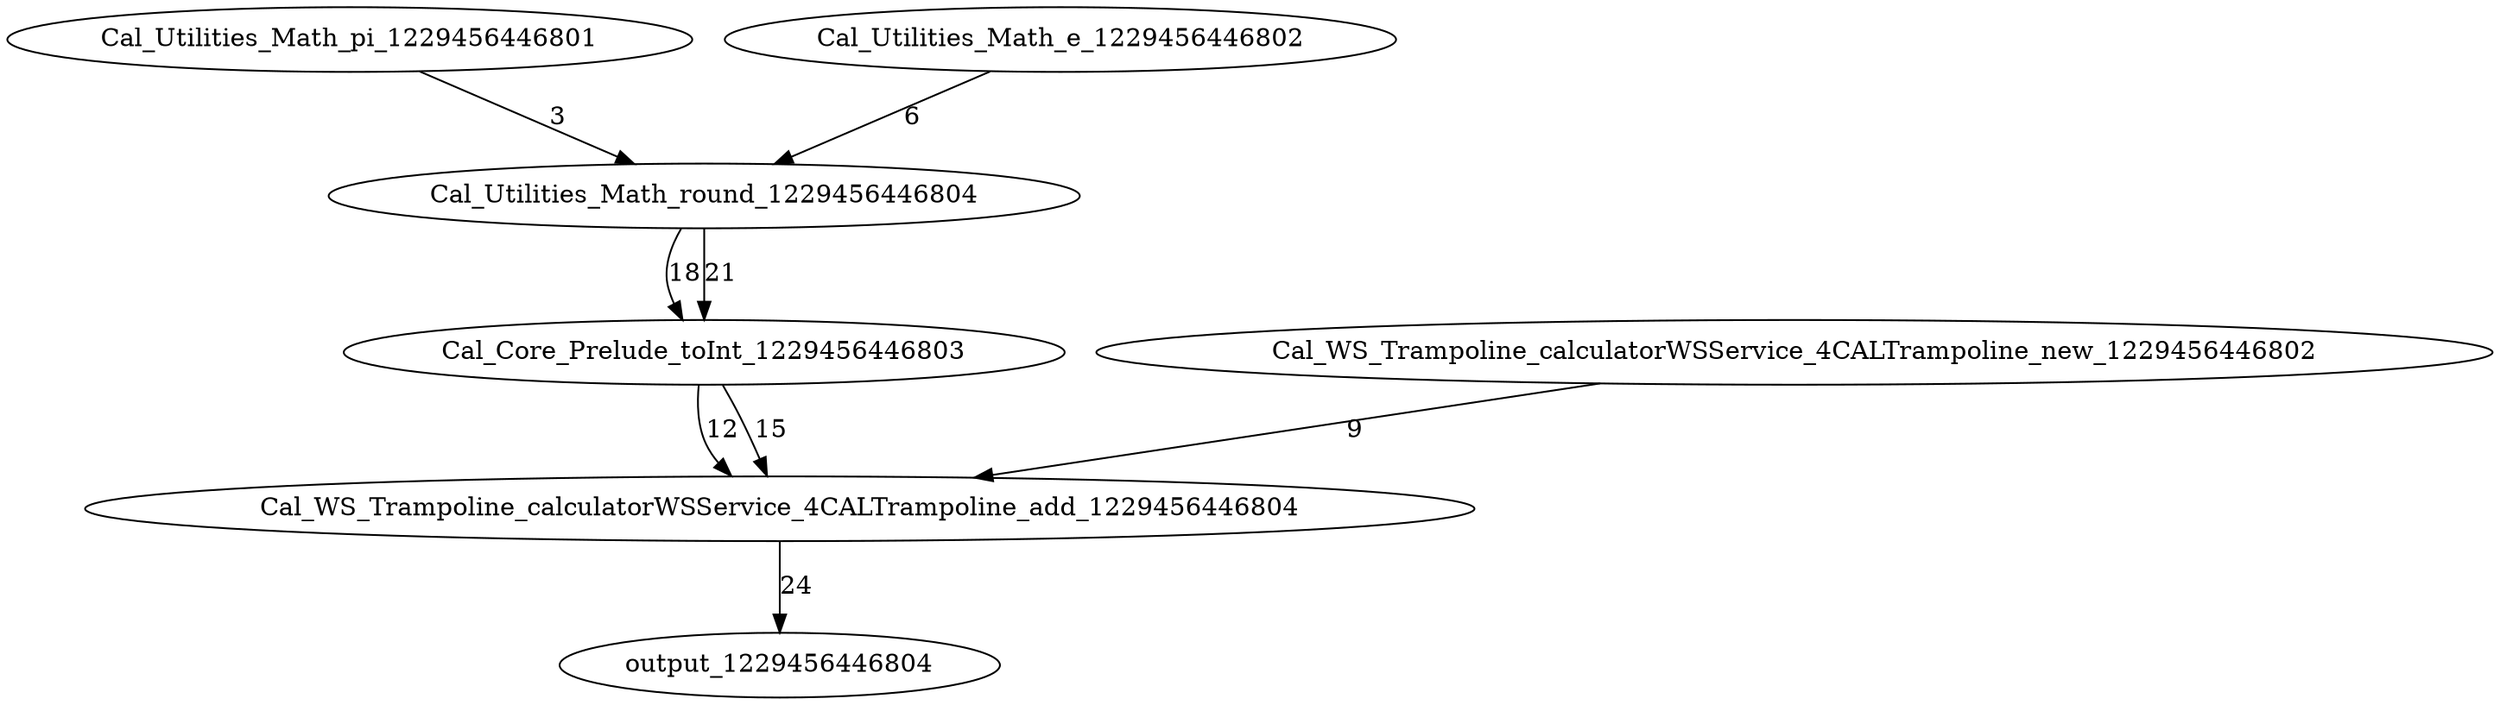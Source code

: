 digraph G {
  Cal_Utilities_Math_pi_1229456446801 [label = "Cal_Utilities_Math_pi_1229456446801"];
  Cal_Utilities_Math_e_1229456446802 [label = "Cal_Utilities_Math_e_1229456446802"];
  Cal_WS_Trampoline_calculatorWSService_4CALTrampoline_new_1229456446802 [label = "Cal_WS_Trampoline_calculatorWSService_4CALTrampoline_new_1229456446802"];
  Cal_Core_Prelude_toInt_1229456446803 [label = "Cal_Core_Prelude_toInt_1229456446803"];
  Cal_Core_Prelude_toInt_1229456446803 [label = "Cal_Core_Prelude_toInt_1229456446803"];
  Cal_Utilities_Math_round_1229456446803 [label = "Cal_Utilities_Math_round_1229456446803"];
  Cal_Utilities_Math_round_1229456446803 [label = "Cal_Utilities_Math_round_1229456446804"];
  output_1229456446804 [label = "output_1229456446804"];
  Cal_WS_Trampoline_calculatorWSService_4CALTrampoline_add_1229456446804 [label = "Cal_WS_Trampoline_calculatorWSService_4CALTrampoline_add_1229456446804"];
  Cal_Utilities_Math_pi_1229456446801 -> Cal_Utilities_Math_round_1229456446803 [label = "3"];
  Cal_Utilities_Math_e_1229456446802 -> Cal_Utilities_Math_round_1229456446803 [label = "6"];
  Cal_WS_Trampoline_calculatorWSService_4CALTrampoline_new_1229456446802 -> Cal_WS_Trampoline_calculatorWSService_4CALTrampoline_add_1229456446804 [label = "9"];
  Cal_Core_Prelude_toInt_1229456446803 -> Cal_WS_Trampoline_calculatorWSService_4CALTrampoline_add_1229456446804 [label = "12"];
  Cal_Core_Prelude_toInt_1229456446803 -> Cal_WS_Trampoline_calculatorWSService_4CALTrampoline_add_1229456446804 [label = "15"];
  Cal_Utilities_Math_round_1229456446803 -> Cal_Core_Prelude_toInt_1229456446803 [label = "18"];
  Cal_Utilities_Math_round_1229456446803 -> Cal_Core_Prelude_toInt_1229456446803 [label = "21"];
  Cal_WS_Trampoline_calculatorWSService_4CALTrampoline_add_1229456446804 -> output_1229456446804 [label = "24"];
}
